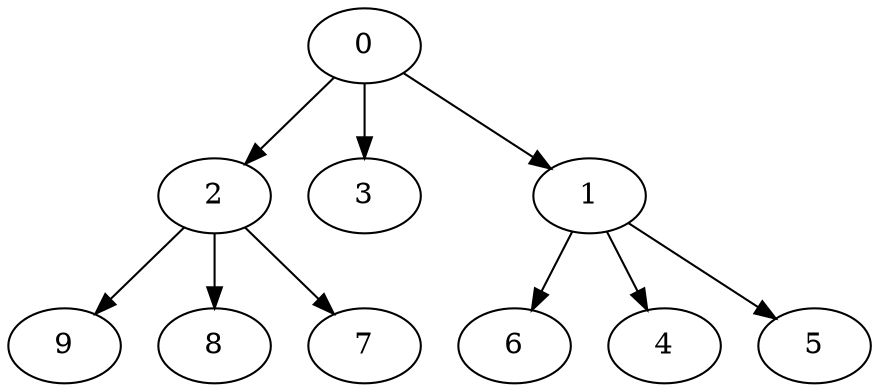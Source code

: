digraph "OutTree-Balanced-MaxBf-3_Nodes_10_CCR_0.10_WeightType_Random#1" {
	9 [Weight=84, Start=131, Processor=0];
	8 [Weight=47, Start=140, Processor=3];
	7 [Weight=28, Start=182, Processor=1];
	6 [Weight=56, Start=121, Processor=2];
	2 [Weight=84, Start=47, Processor=0];
	3 [Weight=65, Start=56, Processor=2];
	4 [Weight=47, Start=135, Processor=1];
	5 [Weight=56, Start=79, Processor=1];
	1 [Weight=28, Start=51, Processor=1];
	0 [Weight=47, Start=0, Processor=0];
	0 -> 1 [Weight=4];
	0 -> 2 [Weight=6];
	0 -> 3 [Weight=9];
	1 -> 4 [Weight=3];
	1 -> 5 [Weight=4];
	1 -> 6 [Weight=7];
	2 -> 7 [Weight=7];
	2 -> 8 [Weight=9];
	2 -> 9 [Weight=5];
}